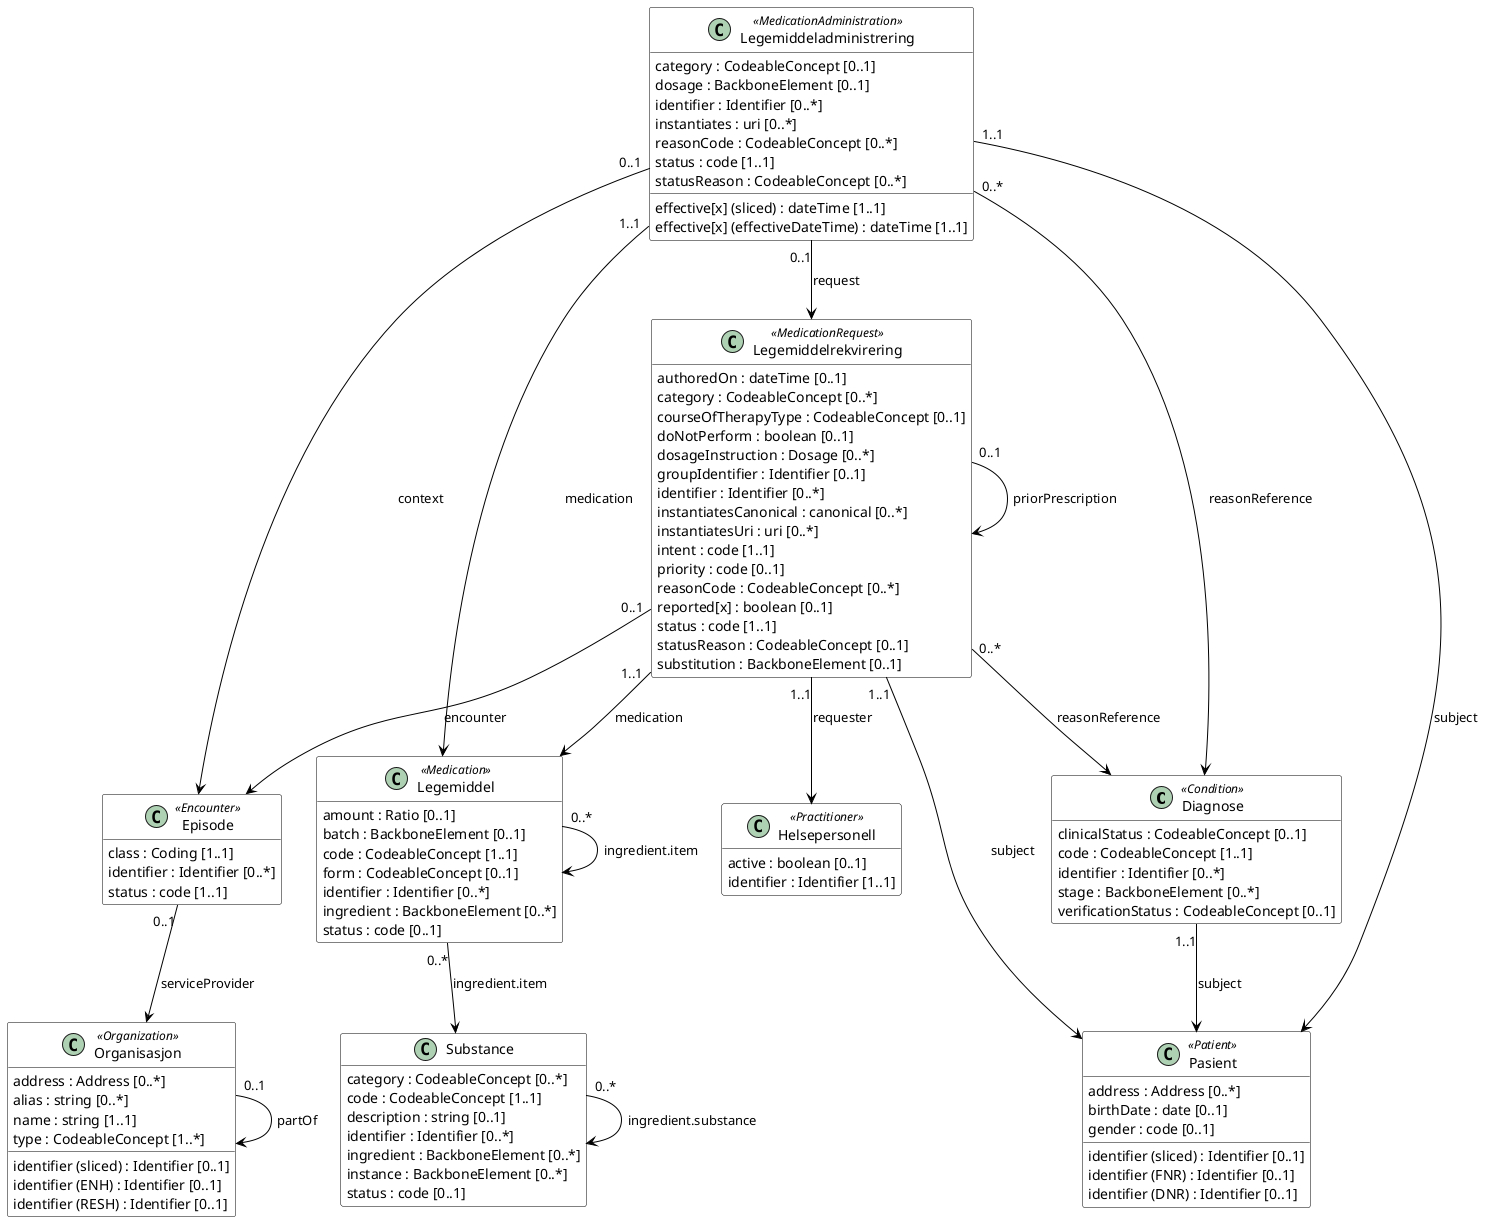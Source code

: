 @startuml

hide empty members
skinparam class {
    BackgroundColor White
    ArrowColor Black
    BorderColor Black
}

class Diagnose <<Condition>> [[https://folkehelseinstituttet.github.io/LMDI/StructureDefinition-lmdi-condition.html Diagnose _blank]] {
    clinicalStatus : CodeableConcept [0..1]
    code : CodeableConcept [1..1]
    identifier : Identifier [0..*]
    stage : BackboneElement [0..*]
    verificationStatus : CodeableConcept [0..1]
}
class Episode <<Encounter>> [[https://folkehelseinstituttet.github.io/LMDI/StructureDefinition-lmdi-encounter.html Episode _blank]] {
    class : Coding [1..1]
    identifier : Identifier [0..*]
    status : code [1..1]
}
class Legemiddel <<Medication>> [[https://folkehelseinstituttet.github.io/LMDI/StructureDefinition-lmdi-medication.html Legemiddel _blank]] {
    amount : Ratio [0..1]
    batch : BackboneElement [0..1]
    code : CodeableConcept [1..1]
    form : CodeableConcept [0..1]
    identifier : Identifier [0..*]
    ingredient : BackboneElement [0..*]
    status : code [0..1]
}
class Legemiddeladministrering <<MedicationAdministration>> [[https://folkehelseinstituttet.github.io/LMDI/StructureDefinition-lmdi-medicationadministration.html Legemiddeladministrering _blank]] {
    category : CodeableConcept [0..1]
    dosage : BackboneElement [0..1]
    effective[x] (sliced) : dateTime [1..1]
    effective[x] (effectiveDateTime) : dateTime [1..1]
    identifier : Identifier [0..*]
    instantiates : uri [0..*]
    reasonCode : CodeableConcept [0..*]
    status : code [1..1]
    statusReason : CodeableConcept [0..*]
}
class Legemiddelrekvirering <<MedicationRequest>> [[https://folkehelseinstituttet.github.io/LMDI/StructureDefinition-lmdi-medicationrequest.html Legemiddelrekvirering _blank]] {
    authoredOn : dateTime [0..1]
    category : CodeableConcept [0..*]
    courseOfTherapyType : CodeableConcept [0..1]
    doNotPerform : boolean [0..1]
    dosageInstruction : Dosage [0..*]
    groupIdentifier : Identifier [0..1]
    identifier : Identifier [0..*]
    instantiatesCanonical : canonical [0..*]
    instantiatesUri : uri [0..*]
    intent : code [1..1]
    priority : code [0..1]
    reasonCode : CodeableConcept [0..*]
    reported[x] : boolean [0..1]
    status : code [1..1]
    statusReason : CodeableConcept [0..1]
    substitution : BackboneElement [0..1]
}
class Organisasjon <<Organization>> [[https://folkehelseinstituttet.github.io/LMDI/StructureDefinition-lmdi-organization.html Organisasjon _blank]] {
    address : Address [0..*]
    alias : string [0..*]
    identifier (sliced) : Identifier [0..1]
    identifier (ENH) : Identifier [0..1]
    identifier (RESH) : Identifier [0..1]
    name : string [1..1]
    type : CodeableConcept [1..*]
}
class Pasient <<Patient>> [[https://folkehelseinstituttet.github.io/LMDI/StructureDefinition-lmdi-patient.html Pasient _blank]] {
    address : Address [0..*]
    birthDate : date [0..1]
    gender : code [0..1]
    identifier (sliced) : Identifier [0..1]
    identifier (FNR) : Identifier [0..1]
    identifier (DNR) : Identifier [0..1]
}
class Helsepersonell <<Practitioner>> [[https://folkehelseinstituttet.github.io/LMDI/StructureDefinition-lmdi-practitioner.html Helsepersonell _blank]] {
    active : boolean [0..1]
    identifier : Identifier [1..1]
}
class Substance [[https://hl7.org/fhir/R4/substance.html Substance _blank]] {
    category : CodeableConcept [0..*]
    code : CodeableConcept [1..1]
    description : string [0..1]
    identifier : Identifier [0..*]
    ingredient : BackboneElement [0..*]
    instance : BackboneElement [0..*]
    status : code [0..1]
}

Diagnose "1..1" --> Pasient : "subject"
Episode "0..1" --> Organisasjon : "serviceProvider"
Legemiddel "0..*" --> Substance : "ingredient.item"
Legemiddel "0..*" --> Legemiddel : "ingredient.item"
Legemiddeladministrering "1..1" --> Legemiddel : "medication"
Legemiddeladministrering "1..1" --> Pasient : "subject"
Legemiddeladministrering "0..1" --> Episode : "context"
Legemiddeladministrering "0..*" --> Diagnose : "reasonReference"
Legemiddeladministrering "0..1" --> Legemiddelrekvirering : "request"
Legemiddelrekvirering "1..1" --> Legemiddel : "medication"
Legemiddelrekvirering "1..1" --> Pasient : "subject"
Legemiddelrekvirering "0..1" --> Episode : "encounter"
Legemiddelrekvirering "1..1" --> Helsepersonell : "requester"
Legemiddelrekvirering "0..*" --> Diagnose : "reasonReference"
Legemiddelrekvirering "0..1" --> Legemiddelrekvirering : "priorPrescription"
Organisasjon "0..1" --> Organisasjon : "partOf"
Substance "0..*" --> Substance : "ingredient.substance"

@enduml